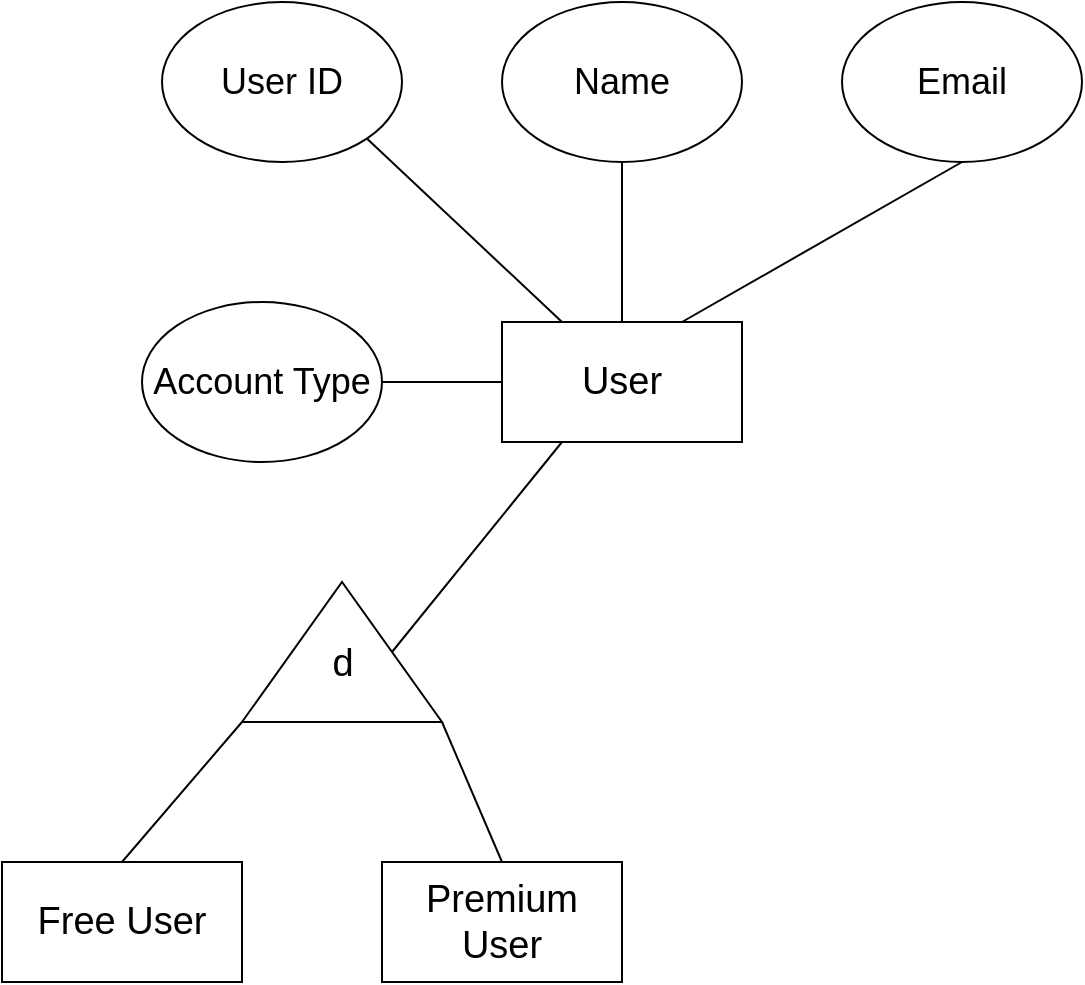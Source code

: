 <mxfile version="24.7.13">
  <diagram name="Page-1" id="II-e74v_wU_CKVrZmNjw">
    <mxGraphModel dx="500" dy="873" grid="1" gridSize="10" guides="1" tooltips="1" connect="1" arrows="1" fold="1" page="1" pageScale="1" pageWidth="1100" pageHeight="1700" math="0" shadow="0">
      <root>
        <mxCell id="0" />
        <mxCell id="1" parent="0" />
        <mxCell id="wFdMELHHZYMqAYrjcTEf-1" value="User" style="rounded=0;whiteSpace=wrap;html=1;fontSize=19;" parent="1" vertex="1">
          <mxGeometry x="310" y="240" width="120" height="60" as="geometry" />
        </mxCell>
        <mxCell id="wFdMELHHZYMqAYrjcTEf-2" value="User ID" style="ellipse;whiteSpace=wrap;html=1;fontSize=18;" parent="1" vertex="1">
          <mxGeometry x="140" y="80" width="120" height="80" as="geometry" />
        </mxCell>
        <mxCell id="wFdMELHHZYMqAYrjcTEf-3" value="Name" style="ellipse;whiteSpace=wrap;html=1;fontSize=18;" parent="1" vertex="1">
          <mxGeometry x="310" y="80" width="120" height="80" as="geometry" />
        </mxCell>
        <mxCell id="wFdMELHHZYMqAYrjcTEf-4" value="Email" style="ellipse;whiteSpace=wrap;html=1;fontSize=18;" parent="1" vertex="1">
          <mxGeometry x="480" y="80" width="120" height="80" as="geometry" />
        </mxCell>
        <mxCell id="wFdMELHHZYMqAYrjcTEf-5" value="Account Type" style="ellipse;whiteSpace=wrap;html=1;fontSize=18;" parent="1" vertex="1">
          <mxGeometry x="130" y="230" width="120" height="80" as="geometry" />
        </mxCell>
        <mxCell id="wFdMELHHZYMqAYrjcTEf-6" value="Free User" style="rounded=0;whiteSpace=wrap;html=1;fontSize=19;" parent="1" vertex="1">
          <mxGeometry x="60" y="510" width="120" height="60" as="geometry" />
        </mxCell>
        <mxCell id="wFdMELHHZYMqAYrjcTEf-7" value="Premium User" style="rounded=0;whiteSpace=wrap;html=1;fontSize=19;" parent="1" vertex="1">
          <mxGeometry x="250" y="510" width="120" height="60" as="geometry" />
        </mxCell>
        <mxCell id="cLNEHrny4thK5Ps62Vrg-5" value="d" style="verticalLabelPosition=bottom;verticalAlign=top;html=1;shape=mxgraph.basic.acute_triangle;dx=0.5;fontSize=19;horizontal=1;spacingTop=-47;" vertex="1" parent="1">
          <mxGeometry x="180" y="370" width="100" height="70" as="geometry" />
        </mxCell>
        <mxCell id="cLNEHrny4thK5Ps62Vrg-9" value="" style="endArrow=none;html=1;rounded=0;entryX=0;entryY=0.5;entryDx=0;entryDy=0;exitX=1;exitY=0.5;exitDx=0;exitDy=0;" edge="1" parent="1" source="wFdMELHHZYMqAYrjcTEf-5" target="wFdMELHHZYMqAYrjcTEf-1">
          <mxGeometry width="50" height="50" relative="1" as="geometry">
            <mxPoint x="90" y="460" as="sourcePoint" />
            <mxPoint x="140" y="410" as="targetPoint" />
          </mxGeometry>
        </mxCell>
        <mxCell id="cLNEHrny4thK5Ps62Vrg-10" value="" style="endArrow=none;html=1;rounded=0;entryX=0.25;entryY=0;entryDx=0;entryDy=0;exitX=1;exitY=1;exitDx=0;exitDy=0;" edge="1" parent="1" source="wFdMELHHZYMqAYrjcTEf-2" target="wFdMELHHZYMqAYrjcTEf-1">
          <mxGeometry width="50" height="50" relative="1" as="geometry">
            <mxPoint x="260" y="280" as="sourcePoint" />
            <mxPoint x="320" y="280" as="targetPoint" />
          </mxGeometry>
        </mxCell>
        <mxCell id="cLNEHrny4thK5Ps62Vrg-11" value="" style="endArrow=none;html=1;rounded=0;entryX=0.5;entryY=0;entryDx=0;entryDy=0;" edge="1" parent="1" source="wFdMELHHZYMqAYrjcTEf-3" target="wFdMELHHZYMqAYrjcTEf-1">
          <mxGeometry width="50" height="50" relative="1" as="geometry">
            <mxPoint x="252" y="158" as="sourcePoint" />
            <mxPoint x="350" y="250" as="targetPoint" />
          </mxGeometry>
        </mxCell>
        <mxCell id="cLNEHrny4thK5Ps62Vrg-12" value="" style="endArrow=none;html=1;rounded=0;entryX=0.75;entryY=0;entryDx=0;entryDy=0;exitX=0.5;exitY=1;exitDx=0;exitDy=0;" edge="1" parent="1" source="wFdMELHHZYMqAYrjcTEf-4" target="wFdMELHHZYMqAYrjcTEf-1">
          <mxGeometry width="50" height="50" relative="1" as="geometry">
            <mxPoint x="262" y="168" as="sourcePoint" />
            <mxPoint x="360" y="260" as="targetPoint" />
          </mxGeometry>
        </mxCell>
        <mxCell id="cLNEHrny4thK5Ps62Vrg-13" value="" style="endArrow=none;html=1;rounded=0;exitX=0;exitY=0;exitDx=75;exitDy=35;exitPerimeter=0;entryX=0.25;entryY=1;entryDx=0;entryDy=0;" edge="1" parent="1" source="cLNEHrny4thK5Ps62Vrg-5" target="wFdMELHHZYMqAYrjcTEf-1">
          <mxGeometry width="50" height="50" relative="1" as="geometry">
            <mxPoint x="330" y="400" as="sourcePoint" />
            <mxPoint x="380" y="350" as="targetPoint" />
          </mxGeometry>
        </mxCell>
        <mxCell id="cLNEHrny4thK5Ps62Vrg-14" value="" style="endArrow=none;html=1;rounded=0;entryX=0;entryY=1;entryDx=0;entryDy=0;entryPerimeter=0;" edge="1" parent="1" target="cLNEHrny4thK5Ps62Vrg-5">
          <mxGeometry width="50" height="50" relative="1" as="geometry">
            <mxPoint x="120" y="510" as="sourcePoint" />
            <mxPoint x="170" y="460" as="targetPoint" />
          </mxGeometry>
        </mxCell>
        <mxCell id="cLNEHrny4thK5Ps62Vrg-15" value="" style="endArrow=none;html=1;rounded=0;entryX=1;entryY=1;entryDx=0;entryDy=0;entryPerimeter=0;exitX=0.5;exitY=0;exitDx=0;exitDy=0;" edge="1" parent="1" source="wFdMELHHZYMqAYrjcTEf-7" target="cLNEHrny4thK5Ps62Vrg-5">
          <mxGeometry width="50" height="50" relative="1" as="geometry">
            <mxPoint x="310" y="520" as="sourcePoint" />
            <mxPoint x="360" y="470" as="targetPoint" />
          </mxGeometry>
        </mxCell>
      </root>
    </mxGraphModel>
  </diagram>
</mxfile>
